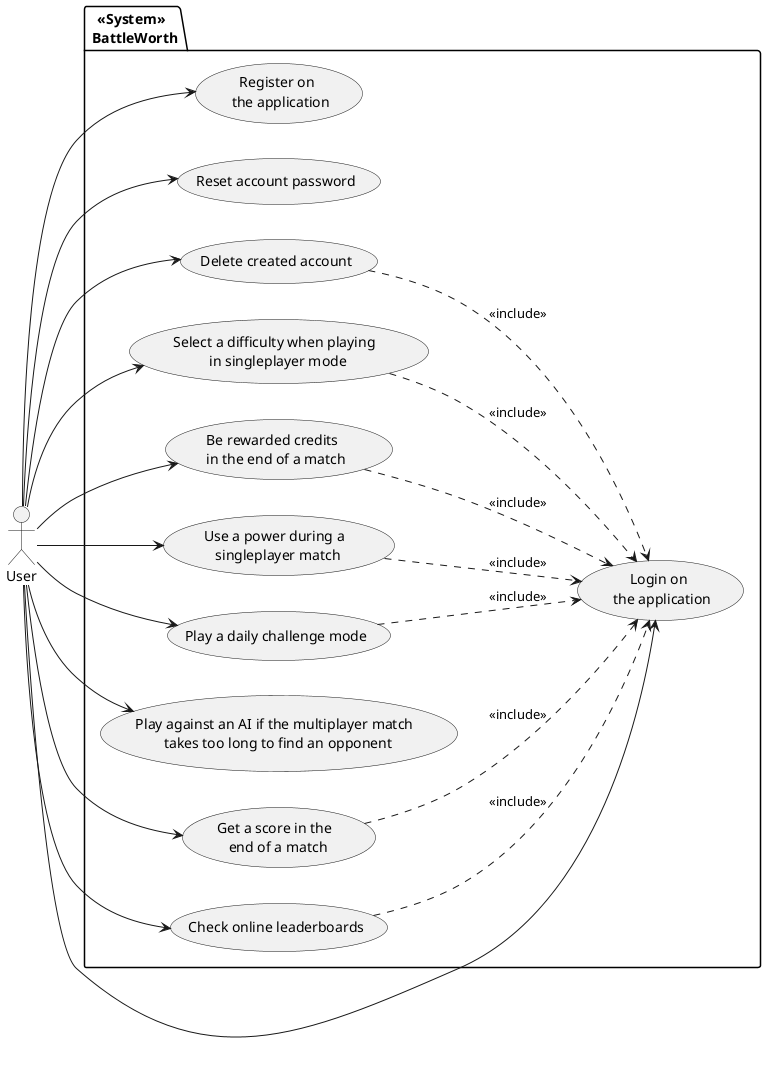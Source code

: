 @startuml
left to right direction

actor User as u

package "<<System>> \n BattleWorth" {
    u --> (Login on \n the application)
    u --> (Register on \n the application)
    u --> (Reset account password)
    u --> (Delete created account)
    u --> (Select a difficulty when playing \n in singleplayer mode)
    u --> (Be rewarded credits \n in the end of a match)
    u --> (Use a power during a \n singleplayer match)
    u --> (Play a daily challenge mode)
    u --> (Play against an AI if the multiplayer match \n takes too long to find an opponent)
    u --> (Get a score in the \n end of a match)
    u --> (Check online leaderboards)
    (Check online leaderboards) ..> (Login on \n the application) : <<include>>
    (Delete created account) ..> (Login on \n the application) : <<include>>
    (Select a difficulty when playing \n in singleplayer mode) ..> (Login on \n the application) : <<include>>
    (Use a power during a \n singleplayer match) ..> (Login on \n the application) : <<include>>
    (Play a daily challenge mode) ..> (Login on \n the application) : <<include>>
    (Play against an AI if the multiplayer match \n takes too long to find an opponent)
    (Get a score in the \n end of a match) ..> (Login on \n the application) : <<include>>
    (Be rewarded credits \n in the end of a match) ..> (Login on \n the application) : <<include>>
}

@enduml